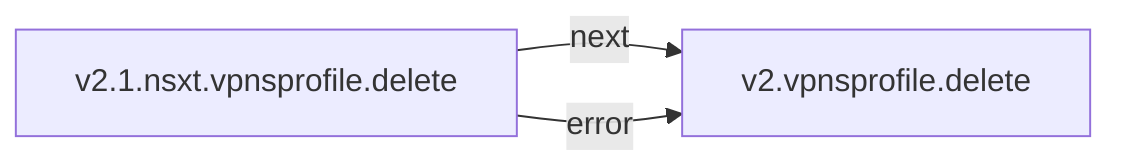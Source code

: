 graph LR
  v2.1.nsxt.vpnsprofile.delete -->|next| v2.vpnsprofile.delete
  v2.1.nsxt.vpnsprofile.delete -->|error| v2.vpnsprofile.delete